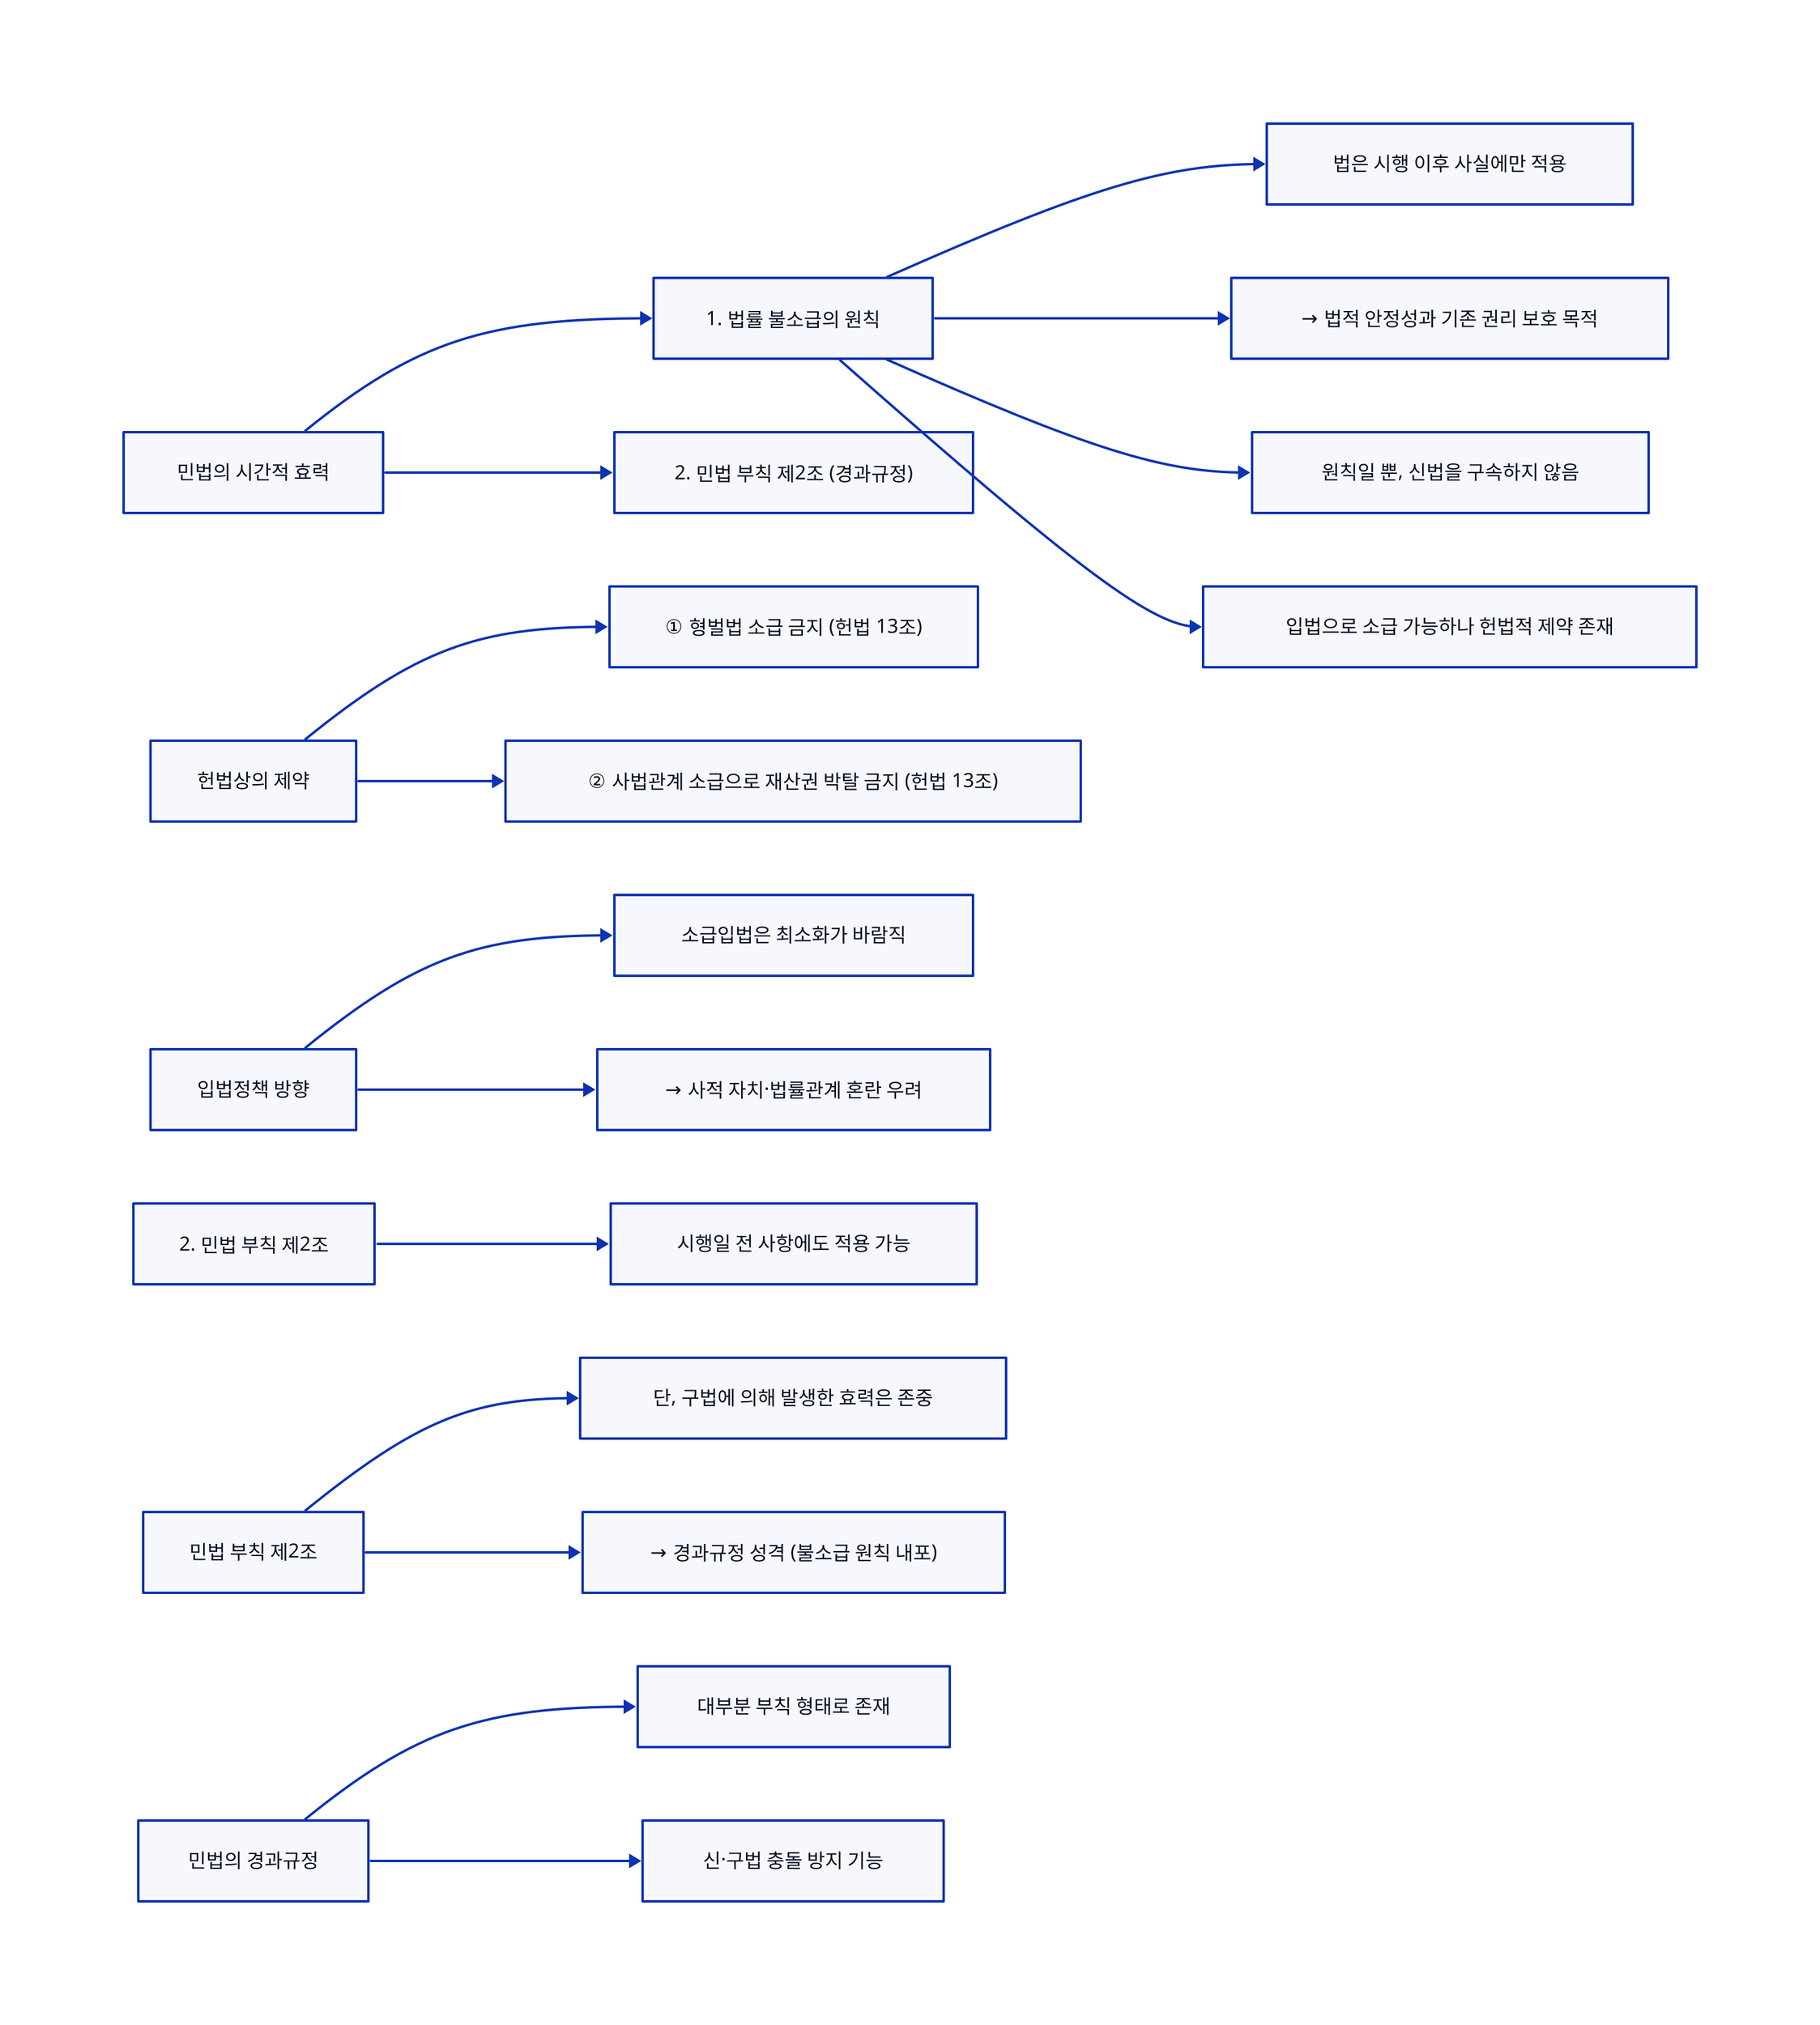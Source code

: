 # [18] 時에 관한 效力.d2

direction: right

"민법의 시간적 효력" -> "1. 법률 불소급의 원칙"
"민법의 시간적 효력" -> "2. 민법 부칙 제2조 (경과규정)"

"1. 법률 불소급의 원칙" -> "법은 시행 이후 사실에만 적용"
"1. 법률 불소급의 원칙" -> "→ 법적 안정성과 기존 권리 보호 목적"
"1. 법률 불소급의 원칙" -> "원칙일 뿐, 신법을 구속하지 않음"
"1. 법률 불소급의 원칙" -> "입법으로 소급 가능하나 헌법적 제약 존재"

"헌법상의 제약" -> "① 형벌법 소급 금지 (헌법 13조)"
"헌법상의 제약" -> "② 사법관계 소급으로 재산권 박탈 금지 (헌법 13조)"

"입법정책 방향" -> "소급입법은 최소화가 바람직"
"입법정책 방향" -> "→ 사적 자치·법률관계 혼란 우려"

"2. 민법 부칙 제2조" -> "시행일 전 사항에도 적용 가능"
"민법 부칙 제2조" -> "단, 구법에 의해 발생한 효력은 존중"
"민법 부칙 제2조" -> "→ 경과규정 성격 (불소급 원칙 내포)"

"민법의 경과규정" -> "대부분 부칙 형태로 존재"
"민법의 경과규정" -> "신·구법 충돌 방지 기능"
